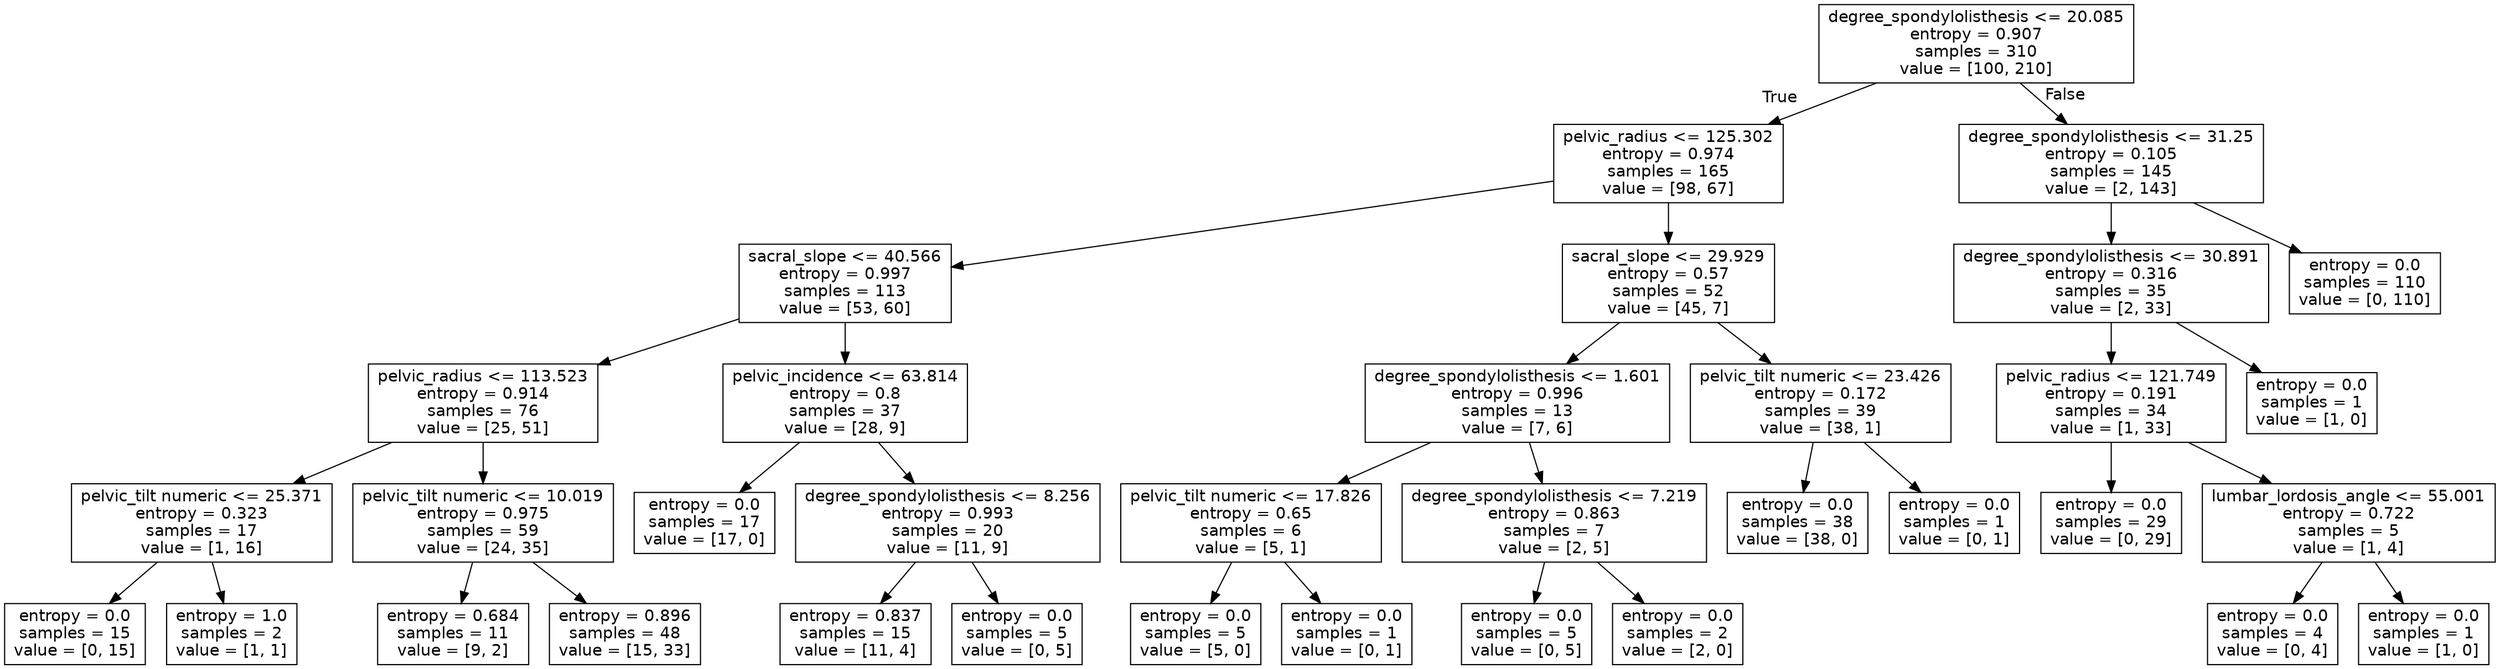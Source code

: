digraph Tree {
node [shape=box, fontname="helvetica"] ;
edge [fontname="helvetica"] ;
0 [label="degree_spondylolisthesis <= 20.085\nentropy = 0.907\nsamples = 310\nvalue = [100, 210]"] ;
1 [label="pelvic_radius <= 125.302\nentropy = 0.974\nsamples = 165\nvalue = [98, 67]"] ;
0 -> 1 [labeldistance=2.5, labelangle=45, headlabel="True"] ;
2 [label="sacral_slope <= 40.566\nentropy = 0.997\nsamples = 113\nvalue = [53, 60]"] ;
1 -> 2 ;
3 [label="pelvic_radius <= 113.523\nentropy = 0.914\nsamples = 76\nvalue = [25, 51]"] ;
2 -> 3 ;
4 [label="pelvic_tilt numeric <= 25.371\nentropy = 0.323\nsamples = 17\nvalue = [1, 16]"] ;
3 -> 4 ;
5 [label="entropy = 0.0\nsamples = 15\nvalue = [0, 15]"] ;
4 -> 5 ;
6 [label="entropy = 1.0\nsamples = 2\nvalue = [1, 1]"] ;
4 -> 6 ;
7 [label="pelvic_tilt numeric <= 10.019\nentropy = 0.975\nsamples = 59\nvalue = [24, 35]"] ;
3 -> 7 ;
8 [label="entropy = 0.684\nsamples = 11\nvalue = [9, 2]"] ;
7 -> 8 ;
9 [label="entropy = 0.896\nsamples = 48\nvalue = [15, 33]"] ;
7 -> 9 ;
10 [label="pelvic_incidence <= 63.814\nentropy = 0.8\nsamples = 37\nvalue = [28, 9]"] ;
2 -> 10 ;
11 [label="entropy = 0.0\nsamples = 17\nvalue = [17, 0]"] ;
10 -> 11 ;
12 [label="degree_spondylolisthesis <= 8.256\nentropy = 0.993\nsamples = 20\nvalue = [11, 9]"] ;
10 -> 12 ;
13 [label="entropy = 0.837\nsamples = 15\nvalue = [11, 4]"] ;
12 -> 13 ;
14 [label="entropy = 0.0\nsamples = 5\nvalue = [0, 5]"] ;
12 -> 14 ;
15 [label="sacral_slope <= 29.929\nentropy = 0.57\nsamples = 52\nvalue = [45, 7]"] ;
1 -> 15 ;
16 [label="degree_spondylolisthesis <= 1.601\nentropy = 0.996\nsamples = 13\nvalue = [7, 6]"] ;
15 -> 16 ;
17 [label="pelvic_tilt numeric <= 17.826\nentropy = 0.65\nsamples = 6\nvalue = [5, 1]"] ;
16 -> 17 ;
18 [label="entropy = 0.0\nsamples = 5\nvalue = [5, 0]"] ;
17 -> 18 ;
19 [label="entropy = 0.0\nsamples = 1\nvalue = [0, 1]"] ;
17 -> 19 ;
20 [label="degree_spondylolisthesis <= 7.219\nentropy = 0.863\nsamples = 7\nvalue = [2, 5]"] ;
16 -> 20 ;
21 [label="entropy = 0.0\nsamples = 5\nvalue = [0, 5]"] ;
20 -> 21 ;
22 [label="entropy = 0.0\nsamples = 2\nvalue = [2, 0]"] ;
20 -> 22 ;
23 [label="pelvic_tilt numeric <= 23.426\nentropy = 0.172\nsamples = 39\nvalue = [38, 1]"] ;
15 -> 23 ;
24 [label="entropy = 0.0\nsamples = 38\nvalue = [38, 0]"] ;
23 -> 24 ;
25 [label="entropy = 0.0\nsamples = 1\nvalue = [0, 1]"] ;
23 -> 25 ;
26 [label="degree_spondylolisthesis <= 31.25\nentropy = 0.105\nsamples = 145\nvalue = [2, 143]"] ;
0 -> 26 [labeldistance=2.5, labelangle=-45, headlabel="False"] ;
27 [label="degree_spondylolisthesis <= 30.891\nentropy = 0.316\nsamples = 35\nvalue = [2, 33]"] ;
26 -> 27 ;
28 [label="pelvic_radius <= 121.749\nentropy = 0.191\nsamples = 34\nvalue = [1, 33]"] ;
27 -> 28 ;
29 [label="entropy = 0.0\nsamples = 29\nvalue = [0, 29]"] ;
28 -> 29 ;
30 [label="lumbar_lordosis_angle <= 55.001\nentropy = 0.722\nsamples = 5\nvalue = [1, 4]"] ;
28 -> 30 ;
31 [label="entropy = 0.0\nsamples = 4\nvalue = [0, 4]"] ;
30 -> 31 ;
32 [label="entropy = 0.0\nsamples = 1\nvalue = [1, 0]"] ;
30 -> 32 ;
33 [label="entropy = 0.0\nsamples = 1\nvalue = [1, 0]"] ;
27 -> 33 ;
34 [label="entropy = 0.0\nsamples = 110\nvalue = [0, 110]"] ;
26 -> 34 ;
}